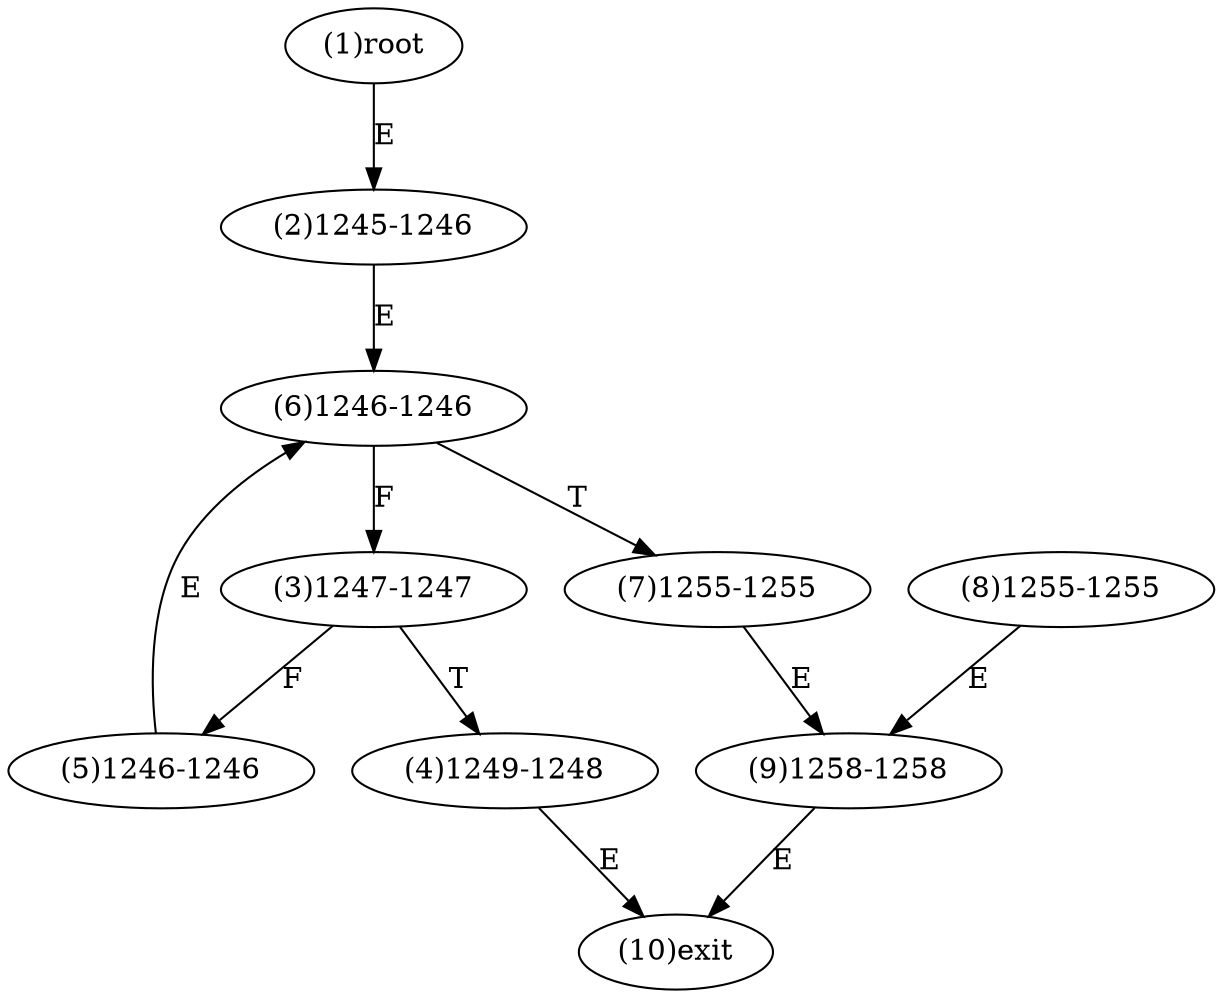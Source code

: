 digraph "" { 
1[ label="(1)root"];
2[ label="(2)1245-1246"];
3[ label="(3)1247-1247"];
4[ label="(4)1249-1248"];
5[ label="(5)1246-1246"];
6[ label="(6)1246-1246"];
7[ label="(7)1255-1255"];
8[ label="(8)1255-1255"];
9[ label="(9)1258-1258"];
10[ label="(10)exit"];
1->2[ label="E"];
2->6[ label="E"];
3->5[ label="F"];
3->4[ label="T"];
4->10[ label="E"];
5->6[ label="E"];
6->3[ label="F"];
6->7[ label="T"];
7->9[ label="E"];
8->9[ label="E"];
9->10[ label="E"];
}